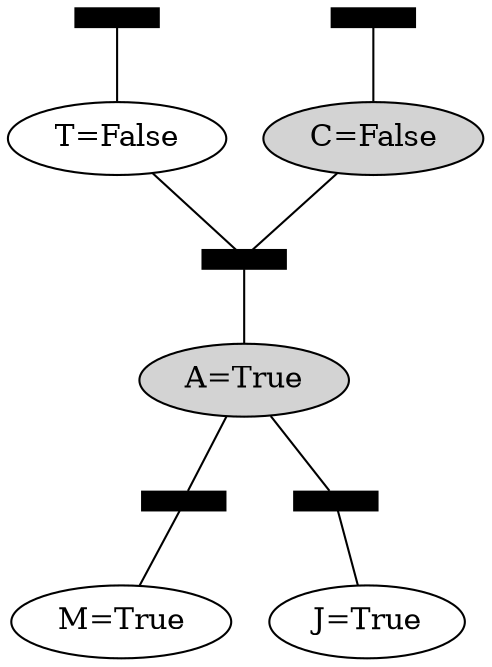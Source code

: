 // Factor Graph
digraph {
	graph [rotation=0]
	node [fontsize=14.4 penwidth=1]
	edge [arrowhead=none penwidth=1]
		C [label="C=False" height=0.48 style=filled width=0.8]
		T [label="T=False" height=0.48 style=solid width=0.8]
		A [label="A=True" height=0.48 style=filled width=0.8]
		M [label="M=True" height=0.48 style=solid width=0.8]
		J [label="J=True" height=0.48 style=solid width=0.8]
		"f(C)" [label="" color=black fixedsize=true height=0.12 shape=rect style=filled width=0.5599999999999999]
		"f(T)" [label="" color=black fixedsize=true height=0.12 shape=rect style=filled width=0.5599999999999999]
		"f(C,T,A)" [label="" color=black fixedsize=true height=0.12 shape=rect style=filled width=0.5599999999999999]
		"f(A,M)" [label="" color=black fixedsize=true height=0.12 shape=rect style=filled width=0.5599999999999999]
		"f(A,J)" [label="" color=black fixedsize=true height=0.12 shape=rect style=filled width=0.5599999999999999]
			"f(C)" -> C
			"f(T)" -> T
			T -> "f(C,T,A)"
			C -> "f(C,T,A)"
			"f(C,T,A)" -> A
			A -> "f(A,M)"
			A -> "f(A,J)"
			"f(A,J)" -> J
			"f(A,M)" -> M
}